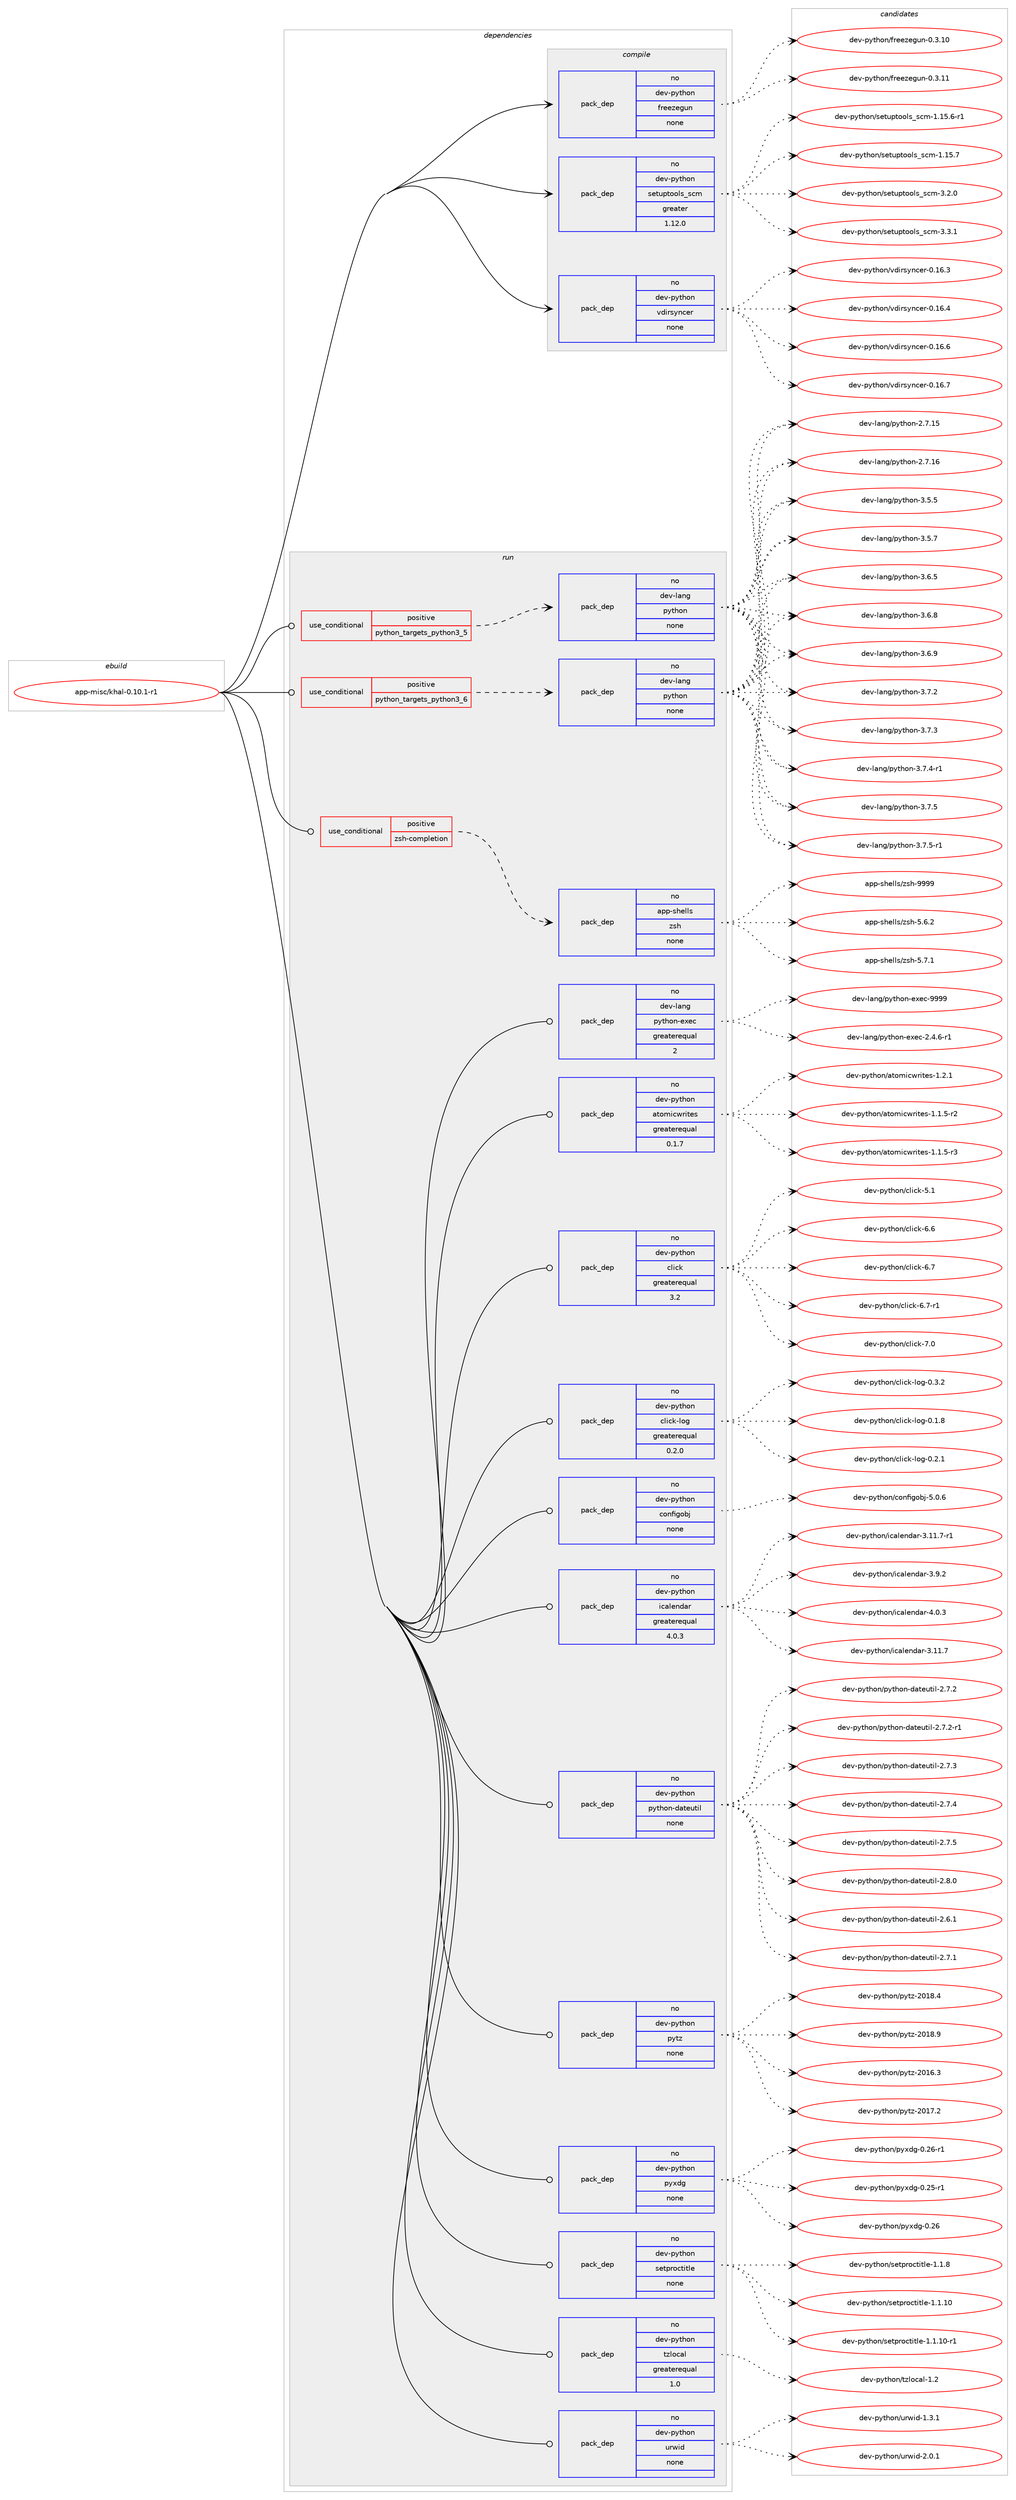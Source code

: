 digraph prolog {

# *************
# Graph options
# *************

newrank=true;
concentrate=true;
compound=true;
graph [rankdir=LR,fontname=Helvetica,fontsize=10,ranksep=1.5];#, ranksep=2.5, nodesep=0.2];
edge  [arrowhead=vee];
node  [fontname=Helvetica,fontsize=10];

# **********
# The ebuild
# **********

subgraph cluster_leftcol {
color=gray;
rank=same;
label=<<i>ebuild</i>>;
id [label="app-misc/khal-0.10.1-r1", color=red, width=4, href="../app-misc/khal-0.10.1-r1.svg"];
}

# ****************
# The dependencies
# ****************

subgraph cluster_midcol {
color=gray;
label=<<i>dependencies</i>>;
subgraph cluster_compile {
fillcolor="#eeeeee";
style=filled;
label=<<i>compile</i>>;
subgraph pack370806 {
dependency498962 [label=<<TABLE BORDER="0" CELLBORDER="1" CELLSPACING="0" CELLPADDING="4" WIDTH="220"><TR><TD ROWSPAN="6" CELLPADDING="30">pack_dep</TD></TR><TR><TD WIDTH="110">no</TD></TR><TR><TD>dev-python</TD></TR><TR><TD>freezegun</TD></TR><TR><TD>none</TD></TR><TR><TD></TD></TR></TABLE>>, shape=none, color=blue];
}
id:e -> dependency498962:w [weight=20,style="solid",arrowhead="vee"];
subgraph pack370807 {
dependency498963 [label=<<TABLE BORDER="0" CELLBORDER="1" CELLSPACING="0" CELLPADDING="4" WIDTH="220"><TR><TD ROWSPAN="6" CELLPADDING="30">pack_dep</TD></TR><TR><TD WIDTH="110">no</TD></TR><TR><TD>dev-python</TD></TR><TR><TD>setuptools_scm</TD></TR><TR><TD>greater</TD></TR><TR><TD>1.12.0</TD></TR></TABLE>>, shape=none, color=blue];
}
id:e -> dependency498963:w [weight=20,style="solid",arrowhead="vee"];
subgraph pack370808 {
dependency498964 [label=<<TABLE BORDER="0" CELLBORDER="1" CELLSPACING="0" CELLPADDING="4" WIDTH="220"><TR><TD ROWSPAN="6" CELLPADDING="30">pack_dep</TD></TR><TR><TD WIDTH="110">no</TD></TR><TR><TD>dev-python</TD></TR><TR><TD>vdirsyncer</TD></TR><TR><TD>none</TD></TR><TR><TD></TD></TR></TABLE>>, shape=none, color=blue];
}
id:e -> dependency498964:w [weight=20,style="solid",arrowhead="vee"];
}
subgraph cluster_compileandrun {
fillcolor="#eeeeee";
style=filled;
label=<<i>compile and run</i>>;
}
subgraph cluster_run {
fillcolor="#eeeeee";
style=filled;
label=<<i>run</i>>;
subgraph cond119148 {
dependency498965 [label=<<TABLE BORDER="0" CELLBORDER="1" CELLSPACING="0" CELLPADDING="4"><TR><TD ROWSPAN="3" CELLPADDING="10">use_conditional</TD></TR><TR><TD>positive</TD></TR><TR><TD>python_targets_python3_5</TD></TR></TABLE>>, shape=none, color=red];
subgraph pack370809 {
dependency498966 [label=<<TABLE BORDER="0" CELLBORDER="1" CELLSPACING="0" CELLPADDING="4" WIDTH="220"><TR><TD ROWSPAN="6" CELLPADDING="30">pack_dep</TD></TR><TR><TD WIDTH="110">no</TD></TR><TR><TD>dev-lang</TD></TR><TR><TD>python</TD></TR><TR><TD>none</TD></TR><TR><TD></TD></TR></TABLE>>, shape=none, color=blue];
}
dependency498965:e -> dependency498966:w [weight=20,style="dashed",arrowhead="vee"];
}
id:e -> dependency498965:w [weight=20,style="solid",arrowhead="odot"];
subgraph cond119149 {
dependency498967 [label=<<TABLE BORDER="0" CELLBORDER="1" CELLSPACING="0" CELLPADDING="4"><TR><TD ROWSPAN="3" CELLPADDING="10">use_conditional</TD></TR><TR><TD>positive</TD></TR><TR><TD>python_targets_python3_6</TD></TR></TABLE>>, shape=none, color=red];
subgraph pack370810 {
dependency498968 [label=<<TABLE BORDER="0" CELLBORDER="1" CELLSPACING="0" CELLPADDING="4" WIDTH="220"><TR><TD ROWSPAN="6" CELLPADDING="30">pack_dep</TD></TR><TR><TD WIDTH="110">no</TD></TR><TR><TD>dev-lang</TD></TR><TR><TD>python</TD></TR><TR><TD>none</TD></TR><TR><TD></TD></TR></TABLE>>, shape=none, color=blue];
}
dependency498967:e -> dependency498968:w [weight=20,style="dashed",arrowhead="vee"];
}
id:e -> dependency498967:w [weight=20,style="solid",arrowhead="odot"];
subgraph cond119150 {
dependency498969 [label=<<TABLE BORDER="0" CELLBORDER="1" CELLSPACING="0" CELLPADDING="4"><TR><TD ROWSPAN="3" CELLPADDING="10">use_conditional</TD></TR><TR><TD>positive</TD></TR><TR><TD>zsh-completion</TD></TR></TABLE>>, shape=none, color=red];
subgraph pack370811 {
dependency498970 [label=<<TABLE BORDER="0" CELLBORDER="1" CELLSPACING="0" CELLPADDING="4" WIDTH="220"><TR><TD ROWSPAN="6" CELLPADDING="30">pack_dep</TD></TR><TR><TD WIDTH="110">no</TD></TR><TR><TD>app-shells</TD></TR><TR><TD>zsh</TD></TR><TR><TD>none</TD></TR><TR><TD></TD></TR></TABLE>>, shape=none, color=blue];
}
dependency498969:e -> dependency498970:w [weight=20,style="dashed",arrowhead="vee"];
}
id:e -> dependency498969:w [weight=20,style="solid",arrowhead="odot"];
subgraph pack370812 {
dependency498971 [label=<<TABLE BORDER="0" CELLBORDER="1" CELLSPACING="0" CELLPADDING="4" WIDTH="220"><TR><TD ROWSPAN="6" CELLPADDING="30">pack_dep</TD></TR><TR><TD WIDTH="110">no</TD></TR><TR><TD>dev-lang</TD></TR><TR><TD>python-exec</TD></TR><TR><TD>greaterequal</TD></TR><TR><TD>2</TD></TR></TABLE>>, shape=none, color=blue];
}
id:e -> dependency498971:w [weight=20,style="solid",arrowhead="odot"];
subgraph pack370813 {
dependency498972 [label=<<TABLE BORDER="0" CELLBORDER="1" CELLSPACING="0" CELLPADDING="4" WIDTH="220"><TR><TD ROWSPAN="6" CELLPADDING="30">pack_dep</TD></TR><TR><TD WIDTH="110">no</TD></TR><TR><TD>dev-python</TD></TR><TR><TD>atomicwrites</TD></TR><TR><TD>greaterequal</TD></TR><TR><TD>0.1.7</TD></TR></TABLE>>, shape=none, color=blue];
}
id:e -> dependency498972:w [weight=20,style="solid",arrowhead="odot"];
subgraph pack370814 {
dependency498973 [label=<<TABLE BORDER="0" CELLBORDER="1" CELLSPACING="0" CELLPADDING="4" WIDTH="220"><TR><TD ROWSPAN="6" CELLPADDING="30">pack_dep</TD></TR><TR><TD WIDTH="110">no</TD></TR><TR><TD>dev-python</TD></TR><TR><TD>click</TD></TR><TR><TD>greaterequal</TD></TR><TR><TD>3.2</TD></TR></TABLE>>, shape=none, color=blue];
}
id:e -> dependency498973:w [weight=20,style="solid",arrowhead="odot"];
subgraph pack370815 {
dependency498974 [label=<<TABLE BORDER="0" CELLBORDER="1" CELLSPACING="0" CELLPADDING="4" WIDTH="220"><TR><TD ROWSPAN="6" CELLPADDING="30">pack_dep</TD></TR><TR><TD WIDTH="110">no</TD></TR><TR><TD>dev-python</TD></TR><TR><TD>click-log</TD></TR><TR><TD>greaterequal</TD></TR><TR><TD>0.2.0</TD></TR></TABLE>>, shape=none, color=blue];
}
id:e -> dependency498974:w [weight=20,style="solid",arrowhead="odot"];
subgraph pack370816 {
dependency498975 [label=<<TABLE BORDER="0" CELLBORDER="1" CELLSPACING="0" CELLPADDING="4" WIDTH="220"><TR><TD ROWSPAN="6" CELLPADDING="30">pack_dep</TD></TR><TR><TD WIDTH="110">no</TD></TR><TR><TD>dev-python</TD></TR><TR><TD>configobj</TD></TR><TR><TD>none</TD></TR><TR><TD></TD></TR></TABLE>>, shape=none, color=blue];
}
id:e -> dependency498975:w [weight=20,style="solid",arrowhead="odot"];
subgraph pack370817 {
dependency498976 [label=<<TABLE BORDER="0" CELLBORDER="1" CELLSPACING="0" CELLPADDING="4" WIDTH="220"><TR><TD ROWSPAN="6" CELLPADDING="30">pack_dep</TD></TR><TR><TD WIDTH="110">no</TD></TR><TR><TD>dev-python</TD></TR><TR><TD>icalendar</TD></TR><TR><TD>greaterequal</TD></TR><TR><TD>4.0.3</TD></TR></TABLE>>, shape=none, color=blue];
}
id:e -> dependency498976:w [weight=20,style="solid",arrowhead="odot"];
subgraph pack370818 {
dependency498977 [label=<<TABLE BORDER="0" CELLBORDER="1" CELLSPACING="0" CELLPADDING="4" WIDTH="220"><TR><TD ROWSPAN="6" CELLPADDING="30">pack_dep</TD></TR><TR><TD WIDTH="110">no</TD></TR><TR><TD>dev-python</TD></TR><TR><TD>python-dateutil</TD></TR><TR><TD>none</TD></TR><TR><TD></TD></TR></TABLE>>, shape=none, color=blue];
}
id:e -> dependency498977:w [weight=20,style="solid",arrowhead="odot"];
subgraph pack370819 {
dependency498978 [label=<<TABLE BORDER="0" CELLBORDER="1" CELLSPACING="0" CELLPADDING="4" WIDTH="220"><TR><TD ROWSPAN="6" CELLPADDING="30">pack_dep</TD></TR><TR><TD WIDTH="110">no</TD></TR><TR><TD>dev-python</TD></TR><TR><TD>pytz</TD></TR><TR><TD>none</TD></TR><TR><TD></TD></TR></TABLE>>, shape=none, color=blue];
}
id:e -> dependency498978:w [weight=20,style="solid",arrowhead="odot"];
subgraph pack370820 {
dependency498979 [label=<<TABLE BORDER="0" CELLBORDER="1" CELLSPACING="0" CELLPADDING="4" WIDTH="220"><TR><TD ROWSPAN="6" CELLPADDING="30">pack_dep</TD></TR><TR><TD WIDTH="110">no</TD></TR><TR><TD>dev-python</TD></TR><TR><TD>pyxdg</TD></TR><TR><TD>none</TD></TR><TR><TD></TD></TR></TABLE>>, shape=none, color=blue];
}
id:e -> dependency498979:w [weight=20,style="solid",arrowhead="odot"];
subgraph pack370821 {
dependency498980 [label=<<TABLE BORDER="0" CELLBORDER="1" CELLSPACING="0" CELLPADDING="4" WIDTH="220"><TR><TD ROWSPAN="6" CELLPADDING="30">pack_dep</TD></TR><TR><TD WIDTH="110">no</TD></TR><TR><TD>dev-python</TD></TR><TR><TD>setproctitle</TD></TR><TR><TD>none</TD></TR><TR><TD></TD></TR></TABLE>>, shape=none, color=blue];
}
id:e -> dependency498980:w [weight=20,style="solid",arrowhead="odot"];
subgraph pack370822 {
dependency498981 [label=<<TABLE BORDER="0" CELLBORDER="1" CELLSPACING="0" CELLPADDING="4" WIDTH="220"><TR><TD ROWSPAN="6" CELLPADDING="30">pack_dep</TD></TR><TR><TD WIDTH="110">no</TD></TR><TR><TD>dev-python</TD></TR><TR><TD>tzlocal</TD></TR><TR><TD>greaterequal</TD></TR><TR><TD>1.0</TD></TR></TABLE>>, shape=none, color=blue];
}
id:e -> dependency498981:w [weight=20,style="solid",arrowhead="odot"];
subgraph pack370823 {
dependency498982 [label=<<TABLE BORDER="0" CELLBORDER="1" CELLSPACING="0" CELLPADDING="4" WIDTH="220"><TR><TD ROWSPAN="6" CELLPADDING="30">pack_dep</TD></TR><TR><TD WIDTH="110">no</TD></TR><TR><TD>dev-python</TD></TR><TR><TD>urwid</TD></TR><TR><TD>none</TD></TR><TR><TD></TD></TR></TABLE>>, shape=none, color=blue];
}
id:e -> dependency498982:w [weight=20,style="solid",arrowhead="odot"];
}
}

# **************
# The candidates
# **************

subgraph cluster_choices {
rank=same;
color=gray;
label=<<i>candidates</i>>;

subgraph choice370806 {
color=black;
nodesep=1;
choice100101118451121211161041111104710211410110112210110311711045484651464948 [label="dev-python/freezegun-0.3.10", color=red, width=4,href="../dev-python/freezegun-0.3.10.svg"];
choice100101118451121211161041111104710211410110112210110311711045484651464949 [label="dev-python/freezegun-0.3.11", color=red, width=4,href="../dev-python/freezegun-0.3.11.svg"];
dependency498962:e -> choice100101118451121211161041111104710211410110112210110311711045484651464948:w [style=dotted,weight="100"];
dependency498962:e -> choice100101118451121211161041111104710211410110112210110311711045484651464949:w [style=dotted,weight="100"];
}
subgraph choice370807 {
color=black;
nodesep=1;
choice10010111845112121116104111110471151011161171121161111111081159511599109454946495346544511449 [label="dev-python/setuptools_scm-1.15.6-r1", color=red, width=4,href="../dev-python/setuptools_scm-1.15.6-r1.svg"];
choice1001011184511212111610411111047115101116117112116111111108115951159910945494649534655 [label="dev-python/setuptools_scm-1.15.7", color=red, width=4,href="../dev-python/setuptools_scm-1.15.7.svg"];
choice10010111845112121116104111110471151011161171121161111111081159511599109455146504648 [label="dev-python/setuptools_scm-3.2.0", color=red, width=4,href="../dev-python/setuptools_scm-3.2.0.svg"];
choice10010111845112121116104111110471151011161171121161111111081159511599109455146514649 [label="dev-python/setuptools_scm-3.3.1", color=red, width=4,href="../dev-python/setuptools_scm-3.3.1.svg"];
dependency498963:e -> choice10010111845112121116104111110471151011161171121161111111081159511599109454946495346544511449:w [style=dotted,weight="100"];
dependency498963:e -> choice1001011184511212111610411111047115101116117112116111111108115951159910945494649534655:w [style=dotted,weight="100"];
dependency498963:e -> choice10010111845112121116104111110471151011161171121161111111081159511599109455146504648:w [style=dotted,weight="100"];
dependency498963:e -> choice10010111845112121116104111110471151011161171121161111111081159511599109455146514649:w [style=dotted,weight="100"];
}
subgraph choice370808 {
color=black;
nodesep=1;
choice10010111845112121116104111110471181001051141151211109910111445484649544651 [label="dev-python/vdirsyncer-0.16.3", color=red, width=4,href="../dev-python/vdirsyncer-0.16.3.svg"];
choice10010111845112121116104111110471181001051141151211109910111445484649544652 [label="dev-python/vdirsyncer-0.16.4", color=red, width=4,href="../dev-python/vdirsyncer-0.16.4.svg"];
choice10010111845112121116104111110471181001051141151211109910111445484649544654 [label="dev-python/vdirsyncer-0.16.6", color=red, width=4,href="../dev-python/vdirsyncer-0.16.6.svg"];
choice10010111845112121116104111110471181001051141151211109910111445484649544655 [label="dev-python/vdirsyncer-0.16.7", color=red, width=4,href="../dev-python/vdirsyncer-0.16.7.svg"];
dependency498964:e -> choice10010111845112121116104111110471181001051141151211109910111445484649544651:w [style=dotted,weight="100"];
dependency498964:e -> choice10010111845112121116104111110471181001051141151211109910111445484649544652:w [style=dotted,weight="100"];
dependency498964:e -> choice10010111845112121116104111110471181001051141151211109910111445484649544654:w [style=dotted,weight="100"];
dependency498964:e -> choice10010111845112121116104111110471181001051141151211109910111445484649544655:w [style=dotted,weight="100"];
}
subgraph choice370809 {
color=black;
nodesep=1;
choice10010111845108971101034711212111610411111045504655464953 [label="dev-lang/python-2.7.15", color=red, width=4,href="../dev-lang/python-2.7.15.svg"];
choice10010111845108971101034711212111610411111045504655464954 [label="dev-lang/python-2.7.16", color=red, width=4,href="../dev-lang/python-2.7.16.svg"];
choice100101118451089711010347112121116104111110455146534653 [label="dev-lang/python-3.5.5", color=red, width=4,href="../dev-lang/python-3.5.5.svg"];
choice100101118451089711010347112121116104111110455146534655 [label="dev-lang/python-3.5.7", color=red, width=4,href="../dev-lang/python-3.5.7.svg"];
choice100101118451089711010347112121116104111110455146544653 [label="dev-lang/python-3.6.5", color=red, width=4,href="../dev-lang/python-3.6.5.svg"];
choice100101118451089711010347112121116104111110455146544656 [label="dev-lang/python-3.6.8", color=red, width=4,href="../dev-lang/python-3.6.8.svg"];
choice100101118451089711010347112121116104111110455146544657 [label="dev-lang/python-3.6.9", color=red, width=4,href="../dev-lang/python-3.6.9.svg"];
choice100101118451089711010347112121116104111110455146554650 [label="dev-lang/python-3.7.2", color=red, width=4,href="../dev-lang/python-3.7.2.svg"];
choice100101118451089711010347112121116104111110455146554651 [label="dev-lang/python-3.7.3", color=red, width=4,href="../dev-lang/python-3.7.3.svg"];
choice1001011184510897110103471121211161041111104551465546524511449 [label="dev-lang/python-3.7.4-r1", color=red, width=4,href="../dev-lang/python-3.7.4-r1.svg"];
choice100101118451089711010347112121116104111110455146554653 [label="dev-lang/python-3.7.5", color=red, width=4,href="../dev-lang/python-3.7.5.svg"];
choice1001011184510897110103471121211161041111104551465546534511449 [label="dev-lang/python-3.7.5-r1", color=red, width=4,href="../dev-lang/python-3.7.5-r1.svg"];
dependency498966:e -> choice10010111845108971101034711212111610411111045504655464953:w [style=dotted,weight="100"];
dependency498966:e -> choice10010111845108971101034711212111610411111045504655464954:w [style=dotted,weight="100"];
dependency498966:e -> choice100101118451089711010347112121116104111110455146534653:w [style=dotted,weight="100"];
dependency498966:e -> choice100101118451089711010347112121116104111110455146534655:w [style=dotted,weight="100"];
dependency498966:e -> choice100101118451089711010347112121116104111110455146544653:w [style=dotted,weight="100"];
dependency498966:e -> choice100101118451089711010347112121116104111110455146544656:w [style=dotted,weight="100"];
dependency498966:e -> choice100101118451089711010347112121116104111110455146544657:w [style=dotted,weight="100"];
dependency498966:e -> choice100101118451089711010347112121116104111110455146554650:w [style=dotted,weight="100"];
dependency498966:e -> choice100101118451089711010347112121116104111110455146554651:w [style=dotted,weight="100"];
dependency498966:e -> choice1001011184510897110103471121211161041111104551465546524511449:w [style=dotted,weight="100"];
dependency498966:e -> choice100101118451089711010347112121116104111110455146554653:w [style=dotted,weight="100"];
dependency498966:e -> choice1001011184510897110103471121211161041111104551465546534511449:w [style=dotted,weight="100"];
}
subgraph choice370810 {
color=black;
nodesep=1;
choice10010111845108971101034711212111610411111045504655464953 [label="dev-lang/python-2.7.15", color=red, width=4,href="../dev-lang/python-2.7.15.svg"];
choice10010111845108971101034711212111610411111045504655464954 [label="dev-lang/python-2.7.16", color=red, width=4,href="../dev-lang/python-2.7.16.svg"];
choice100101118451089711010347112121116104111110455146534653 [label="dev-lang/python-3.5.5", color=red, width=4,href="../dev-lang/python-3.5.5.svg"];
choice100101118451089711010347112121116104111110455146534655 [label="dev-lang/python-3.5.7", color=red, width=4,href="../dev-lang/python-3.5.7.svg"];
choice100101118451089711010347112121116104111110455146544653 [label="dev-lang/python-3.6.5", color=red, width=4,href="../dev-lang/python-3.6.5.svg"];
choice100101118451089711010347112121116104111110455146544656 [label="dev-lang/python-3.6.8", color=red, width=4,href="../dev-lang/python-3.6.8.svg"];
choice100101118451089711010347112121116104111110455146544657 [label="dev-lang/python-3.6.9", color=red, width=4,href="../dev-lang/python-3.6.9.svg"];
choice100101118451089711010347112121116104111110455146554650 [label="dev-lang/python-3.7.2", color=red, width=4,href="../dev-lang/python-3.7.2.svg"];
choice100101118451089711010347112121116104111110455146554651 [label="dev-lang/python-3.7.3", color=red, width=4,href="../dev-lang/python-3.7.3.svg"];
choice1001011184510897110103471121211161041111104551465546524511449 [label="dev-lang/python-3.7.4-r1", color=red, width=4,href="../dev-lang/python-3.7.4-r1.svg"];
choice100101118451089711010347112121116104111110455146554653 [label="dev-lang/python-3.7.5", color=red, width=4,href="../dev-lang/python-3.7.5.svg"];
choice1001011184510897110103471121211161041111104551465546534511449 [label="dev-lang/python-3.7.5-r1", color=red, width=4,href="../dev-lang/python-3.7.5-r1.svg"];
dependency498968:e -> choice10010111845108971101034711212111610411111045504655464953:w [style=dotted,weight="100"];
dependency498968:e -> choice10010111845108971101034711212111610411111045504655464954:w [style=dotted,weight="100"];
dependency498968:e -> choice100101118451089711010347112121116104111110455146534653:w [style=dotted,weight="100"];
dependency498968:e -> choice100101118451089711010347112121116104111110455146534655:w [style=dotted,weight="100"];
dependency498968:e -> choice100101118451089711010347112121116104111110455146544653:w [style=dotted,weight="100"];
dependency498968:e -> choice100101118451089711010347112121116104111110455146544656:w [style=dotted,weight="100"];
dependency498968:e -> choice100101118451089711010347112121116104111110455146544657:w [style=dotted,weight="100"];
dependency498968:e -> choice100101118451089711010347112121116104111110455146554650:w [style=dotted,weight="100"];
dependency498968:e -> choice100101118451089711010347112121116104111110455146554651:w [style=dotted,weight="100"];
dependency498968:e -> choice1001011184510897110103471121211161041111104551465546524511449:w [style=dotted,weight="100"];
dependency498968:e -> choice100101118451089711010347112121116104111110455146554653:w [style=dotted,weight="100"];
dependency498968:e -> choice1001011184510897110103471121211161041111104551465546534511449:w [style=dotted,weight="100"];
}
subgraph choice370811 {
color=black;
nodesep=1;
choice971121124511510410110810811547122115104455346544650 [label="app-shells/zsh-5.6.2", color=red, width=4,href="../app-shells/zsh-5.6.2.svg"];
choice971121124511510410110810811547122115104455346554649 [label="app-shells/zsh-5.7.1", color=red, width=4,href="../app-shells/zsh-5.7.1.svg"];
choice9711211245115104101108108115471221151044557575757 [label="app-shells/zsh-9999", color=red, width=4,href="../app-shells/zsh-9999.svg"];
dependency498970:e -> choice971121124511510410110810811547122115104455346544650:w [style=dotted,weight="100"];
dependency498970:e -> choice971121124511510410110810811547122115104455346554649:w [style=dotted,weight="100"];
dependency498970:e -> choice9711211245115104101108108115471221151044557575757:w [style=dotted,weight="100"];
}
subgraph choice370812 {
color=black;
nodesep=1;
choice10010111845108971101034711212111610411111045101120101994550465246544511449 [label="dev-lang/python-exec-2.4.6-r1", color=red, width=4,href="../dev-lang/python-exec-2.4.6-r1.svg"];
choice10010111845108971101034711212111610411111045101120101994557575757 [label="dev-lang/python-exec-9999", color=red, width=4,href="../dev-lang/python-exec-9999.svg"];
dependency498971:e -> choice10010111845108971101034711212111610411111045101120101994550465246544511449:w [style=dotted,weight="100"];
dependency498971:e -> choice10010111845108971101034711212111610411111045101120101994557575757:w [style=dotted,weight="100"];
}
subgraph choice370813 {
color=black;
nodesep=1;
choice100101118451121211161041111104797116111109105991191141051161011154549464946534511450 [label="dev-python/atomicwrites-1.1.5-r2", color=red, width=4,href="../dev-python/atomicwrites-1.1.5-r2.svg"];
choice100101118451121211161041111104797116111109105991191141051161011154549464946534511451 [label="dev-python/atomicwrites-1.1.5-r3", color=red, width=4,href="../dev-python/atomicwrites-1.1.5-r3.svg"];
choice10010111845112121116104111110479711611110910599119114105116101115454946504649 [label="dev-python/atomicwrites-1.2.1", color=red, width=4,href="../dev-python/atomicwrites-1.2.1.svg"];
dependency498972:e -> choice100101118451121211161041111104797116111109105991191141051161011154549464946534511450:w [style=dotted,weight="100"];
dependency498972:e -> choice100101118451121211161041111104797116111109105991191141051161011154549464946534511451:w [style=dotted,weight="100"];
dependency498972:e -> choice10010111845112121116104111110479711611110910599119114105116101115454946504649:w [style=dotted,weight="100"];
}
subgraph choice370814 {
color=black;
nodesep=1;
choice1001011184511212111610411111047991081059910745534649 [label="dev-python/click-5.1", color=red, width=4,href="../dev-python/click-5.1.svg"];
choice1001011184511212111610411111047991081059910745544654 [label="dev-python/click-6.6", color=red, width=4,href="../dev-python/click-6.6.svg"];
choice1001011184511212111610411111047991081059910745544655 [label="dev-python/click-6.7", color=red, width=4,href="../dev-python/click-6.7.svg"];
choice10010111845112121116104111110479910810599107455446554511449 [label="dev-python/click-6.7-r1", color=red, width=4,href="../dev-python/click-6.7-r1.svg"];
choice1001011184511212111610411111047991081059910745554648 [label="dev-python/click-7.0", color=red, width=4,href="../dev-python/click-7.0.svg"];
dependency498973:e -> choice1001011184511212111610411111047991081059910745534649:w [style=dotted,weight="100"];
dependency498973:e -> choice1001011184511212111610411111047991081059910745544654:w [style=dotted,weight="100"];
dependency498973:e -> choice1001011184511212111610411111047991081059910745544655:w [style=dotted,weight="100"];
dependency498973:e -> choice10010111845112121116104111110479910810599107455446554511449:w [style=dotted,weight="100"];
dependency498973:e -> choice1001011184511212111610411111047991081059910745554648:w [style=dotted,weight="100"];
}
subgraph choice370815 {
color=black;
nodesep=1;
choice1001011184511212111610411111047991081059910745108111103454846494656 [label="dev-python/click-log-0.1.8", color=red, width=4,href="../dev-python/click-log-0.1.8.svg"];
choice1001011184511212111610411111047991081059910745108111103454846504649 [label="dev-python/click-log-0.2.1", color=red, width=4,href="../dev-python/click-log-0.2.1.svg"];
choice1001011184511212111610411111047991081059910745108111103454846514650 [label="dev-python/click-log-0.3.2", color=red, width=4,href="../dev-python/click-log-0.3.2.svg"];
dependency498974:e -> choice1001011184511212111610411111047991081059910745108111103454846494656:w [style=dotted,weight="100"];
dependency498974:e -> choice1001011184511212111610411111047991081059910745108111103454846504649:w [style=dotted,weight="100"];
dependency498974:e -> choice1001011184511212111610411111047991081059910745108111103454846514650:w [style=dotted,weight="100"];
}
subgraph choice370816 {
color=black;
nodesep=1;
choice10010111845112121116104111110479911111010210510311198106455346484654 [label="dev-python/configobj-5.0.6", color=red, width=4,href="../dev-python/configobj-5.0.6.svg"];
dependency498975:e -> choice10010111845112121116104111110479911111010210510311198106455346484654:w [style=dotted,weight="100"];
}
subgraph choice370817 {
color=black;
nodesep=1;
choice100101118451121211161041111104710599971081011101009711445514649494655 [label="dev-python/icalendar-3.11.7", color=red, width=4,href="../dev-python/icalendar-3.11.7.svg"];
choice1001011184511212111610411111047105999710810111010097114455146494946554511449 [label="dev-python/icalendar-3.11.7-r1", color=red, width=4,href="../dev-python/icalendar-3.11.7-r1.svg"];
choice1001011184511212111610411111047105999710810111010097114455146574650 [label="dev-python/icalendar-3.9.2", color=red, width=4,href="../dev-python/icalendar-3.9.2.svg"];
choice1001011184511212111610411111047105999710810111010097114455246484651 [label="dev-python/icalendar-4.0.3", color=red, width=4,href="../dev-python/icalendar-4.0.3.svg"];
dependency498976:e -> choice100101118451121211161041111104710599971081011101009711445514649494655:w [style=dotted,weight="100"];
dependency498976:e -> choice1001011184511212111610411111047105999710810111010097114455146494946554511449:w [style=dotted,weight="100"];
dependency498976:e -> choice1001011184511212111610411111047105999710810111010097114455146574650:w [style=dotted,weight="100"];
dependency498976:e -> choice1001011184511212111610411111047105999710810111010097114455246484651:w [style=dotted,weight="100"];
}
subgraph choice370818 {
color=black;
nodesep=1;
choice10010111845112121116104111110471121211161041111104510097116101117116105108455046544649 [label="dev-python/python-dateutil-2.6.1", color=red, width=4,href="../dev-python/python-dateutil-2.6.1.svg"];
choice10010111845112121116104111110471121211161041111104510097116101117116105108455046554649 [label="dev-python/python-dateutil-2.7.1", color=red, width=4,href="../dev-python/python-dateutil-2.7.1.svg"];
choice10010111845112121116104111110471121211161041111104510097116101117116105108455046554650 [label="dev-python/python-dateutil-2.7.2", color=red, width=4,href="../dev-python/python-dateutil-2.7.2.svg"];
choice100101118451121211161041111104711212111610411111045100971161011171161051084550465546504511449 [label="dev-python/python-dateutil-2.7.2-r1", color=red, width=4,href="../dev-python/python-dateutil-2.7.2-r1.svg"];
choice10010111845112121116104111110471121211161041111104510097116101117116105108455046554651 [label="dev-python/python-dateutil-2.7.3", color=red, width=4,href="../dev-python/python-dateutil-2.7.3.svg"];
choice10010111845112121116104111110471121211161041111104510097116101117116105108455046554652 [label="dev-python/python-dateutil-2.7.4", color=red, width=4,href="../dev-python/python-dateutil-2.7.4.svg"];
choice10010111845112121116104111110471121211161041111104510097116101117116105108455046554653 [label="dev-python/python-dateutil-2.7.5", color=red, width=4,href="../dev-python/python-dateutil-2.7.5.svg"];
choice10010111845112121116104111110471121211161041111104510097116101117116105108455046564648 [label="dev-python/python-dateutil-2.8.0", color=red, width=4,href="../dev-python/python-dateutil-2.8.0.svg"];
dependency498977:e -> choice10010111845112121116104111110471121211161041111104510097116101117116105108455046544649:w [style=dotted,weight="100"];
dependency498977:e -> choice10010111845112121116104111110471121211161041111104510097116101117116105108455046554649:w [style=dotted,weight="100"];
dependency498977:e -> choice10010111845112121116104111110471121211161041111104510097116101117116105108455046554650:w [style=dotted,weight="100"];
dependency498977:e -> choice100101118451121211161041111104711212111610411111045100971161011171161051084550465546504511449:w [style=dotted,weight="100"];
dependency498977:e -> choice10010111845112121116104111110471121211161041111104510097116101117116105108455046554651:w [style=dotted,weight="100"];
dependency498977:e -> choice10010111845112121116104111110471121211161041111104510097116101117116105108455046554652:w [style=dotted,weight="100"];
dependency498977:e -> choice10010111845112121116104111110471121211161041111104510097116101117116105108455046554653:w [style=dotted,weight="100"];
dependency498977:e -> choice10010111845112121116104111110471121211161041111104510097116101117116105108455046564648:w [style=dotted,weight="100"];
}
subgraph choice370819 {
color=black;
nodesep=1;
choice100101118451121211161041111104711212111612245504849544651 [label="dev-python/pytz-2016.3", color=red, width=4,href="../dev-python/pytz-2016.3.svg"];
choice100101118451121211161041111104711212111612245504849554650 [label="dev-python/pytz-2017.2", color=red, width=4,href="../dev-python/pytz-2017.2.svg"];
choice100101118451121211161041111104711212111612245504849564652 [label="dev-python/pytz-2018.4", color=red, width=4,href="../dev-python/pytz-2018.4.svg"];
choice100101118451121211161041111104711212111612245504849564657 [label="dev-python/pytz-2018.9", color=red, width=4,href="../dev-python/pytz-2018.9.svg"];
dependency498978:e -> choice100101118451121211161041111104711212111612245504849544651:w [style=dotted,weight="100"];
dependency498978:e -> choice100101118451121211161041111104711212111612245504849554650:w [style=dotted,weight="100"];
dependency498978:e -> choice100101118451121211161041111104711212111612245504849564652:w [style=dotted,weight="100"];
dependency498978:e -> choice100101118451121211161041111104711212111612245504849564657:w [style=dotted,weight="100"];
}
subgraph choice370820 {
color=black;
nodesep=1;
choice100101118451121211161041111104711212112010010345484650534511449 [label="dev-python/pyxdg-0.25-r1", color=red, width=4,href="../dev-python/pyxdg-0.25-r1.svg"];
choice10010111845112121116104111110471121211201001034548465054 [label="dev-python/pyxdg-0.26", color=red, width=4,href="../dev-python/pyxdg-0.26.svg"];
choice100101118451121211161041111104711212112010010345484650544511449 [label="dev-python/pyxdg-0.26-r1", color=red, width=4,href="../dev-python/pyxdg-0.26-r1.svg"];
dependency498979:e -> choice100101118451121211161041111104711212112010010345484650534511449:w [style=dotted,weight="100"];
dependency498979:e -> choice10010111845112121116104111110471121211201001034548465054:w [style=dotted,weight="100"];
dependency498979:e -> choice100101118451121211161041111104711212112010010345484650544511449:w [style=dotted,weight="100"];
}
subgraph choice370821 {
color=black;
nodesep=1;
choice10010111845112121116104111110471151011161121141119911610511610810145494649464948 [label="dev-python/setproctitle-1.1.10", color=red, width=4,href="../dev-python/setproctitle-1.1.10.svg"];
choice100101118451121211161041111104711510111611211411199116105116108101454946494649484511449 [label="dev-python/setproctitle-1.1.10-r1", color=red, width=4,href="../dev-python/setproctitle-1.1.10-r1.svg"];
choice100101118451121211161041111104711510111611211411199116105116108101454946494656 [label="dev-python/setproctitle-1.1.8", color=red, width=4,href="../dev-python/setproctitle-1.1.8.svg"];
dependency498980:e -> choice10010111845112121116104111110471151011161121141119911610511610810145494649464948:w [style=dotted,weight="100"];
dependency498980:e -> choice100101118451121211161041111104711510111611211411199116105116108101454946494649484511449:w [style=dotted,weight="100"];
dependency498980:e -> choice100101118451121211161041111104711510111611211411199116105116108101454946494656:w [style=dotted,weight="100"];
}
subgraph choice370822 {
color=black;
nodesep=1;
choice1001011184511212111610411111047116122108111999710845494650 [label="dev-python/tzlocal-1.2", color=red, width=4,href="../dev-python/tzlocal-1.2.svg"];
dependency498981:e -> choice1001011184511212111610411111047116122108111999710845494650:w [style=dotted,weight="100"];
}
subgraph choice370823 {
color=black;
nodesep=1;
choice1001011184511212111610411111047117114119105100454946514649 [label="dev-python/urwid-1.3.1", color=red, width=4,href="../dev-python/urwid-1.3.1.svg"];
choice1001011184511212111610411111047117114119105100455046484649 [label="dev-python/urwid-2.0.1", color=red, width=4,href="../dev-python/urwid-2.0.1.svg"];
dependency498982:e -> choice1001011184511212111610411111047117114119105100454946514649:w [style=dotted,weight="100"];
dependency498982:e -> choice1001011184511212111610411111047117114119105100455046484649:w [style=dotted,weight="100"];
}
}

}
